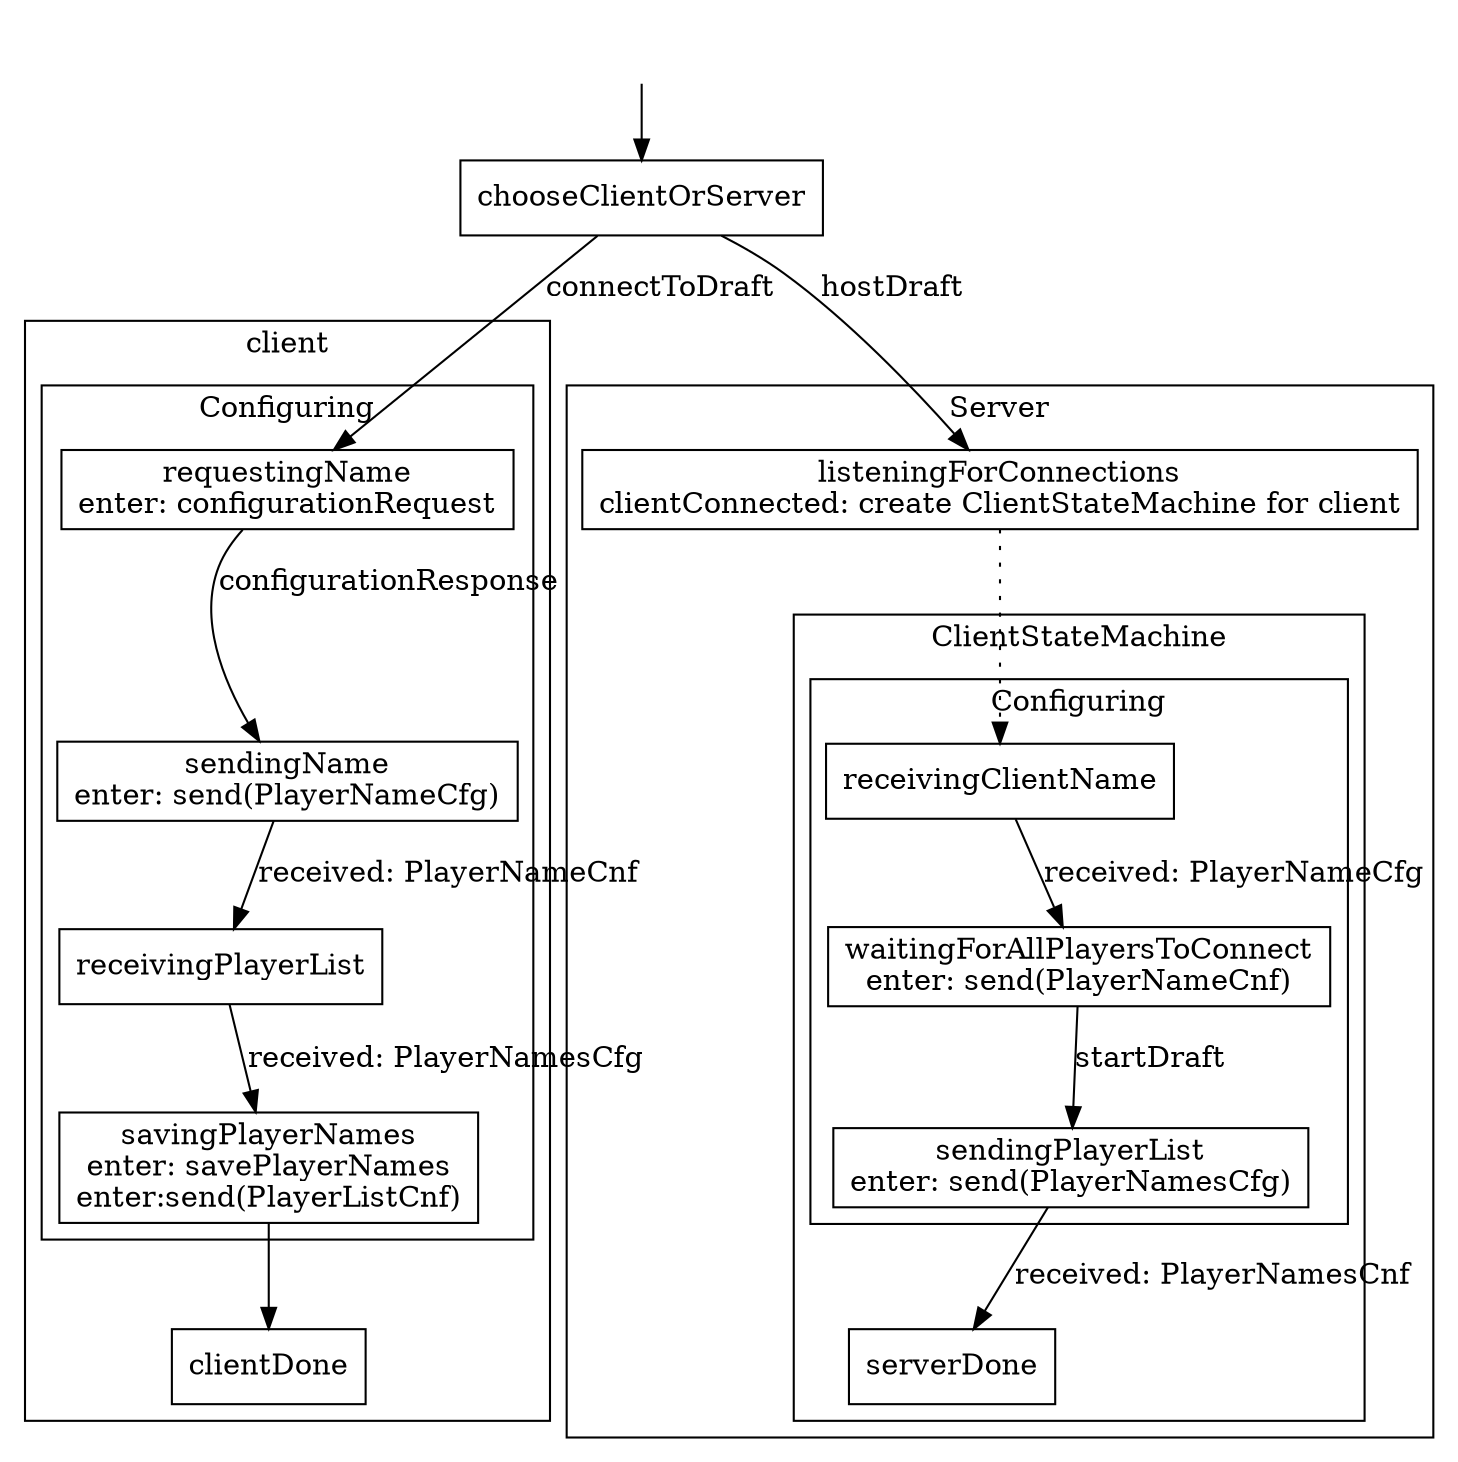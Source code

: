 digraph G {
  node [shape=box];

  subgraph cluster1 {
    label = "client";

    subgraph cluster11 {
      label = "Configuring";

      requestingName [label = "requestingName\nenter: configurationRequest"];
      sendingName [label = "sendingName\nenter: send(PlayerNameCfg)"]
      savingPlayerNames [label = "savingPlayerNames\nenter: savePlayerNames\nenter:send(PlayerListCnf)"];

      requestingName -> sendingName [label = "configurationResponse"];
      sendingName -> receivingPlayerList [label = "received: PlayerNameCnf"];
      receivingPlayerList -> savingPlayerNames [label = "received: PlayerNamesCfg"];
    }

    savingPlayerNames -> clientDone;
  }

  subgraph cluster2 {
    label = "Server";

    listeningForConnections [label = "listeningForConnections\nclientConnected: create ClientStateMachine for client"];

    subgraph cluster21 {
      label = "ClientStateMachine";
  
      subgraph cluster211 {
        label = "Configuring";

	waitingForAllPlayersToConnect [label = "waitingForAllPlayersToConnect\nenter: send(PlayerNameCnf)"];
	sendingPlayerList [label = "sendingPlayerList\nenter: send(PlayerNamesCfg)"];

	receivingClientName -> waitingForAllPlayersToConnect [label = "received: PlayerNameCfg"];
	waitingForAllPlayersToConnect -> sendingPlayerList [label = "startDraft"];
      }

      sendingPlayerList -> serverDone [label = "received: PlayerNamesCnf"];
    } 

    listeningForConnections -> receivingClientName [style=dotted];
  }

  null [shape = plaintext label=""];
  null -> chooseClientOrServer;
  chooseClientOrServer -> requestingName [label = "connectToDraft"];
  chooseClientOrServer -> listeningForConnections [label = "hostDraft"];
}